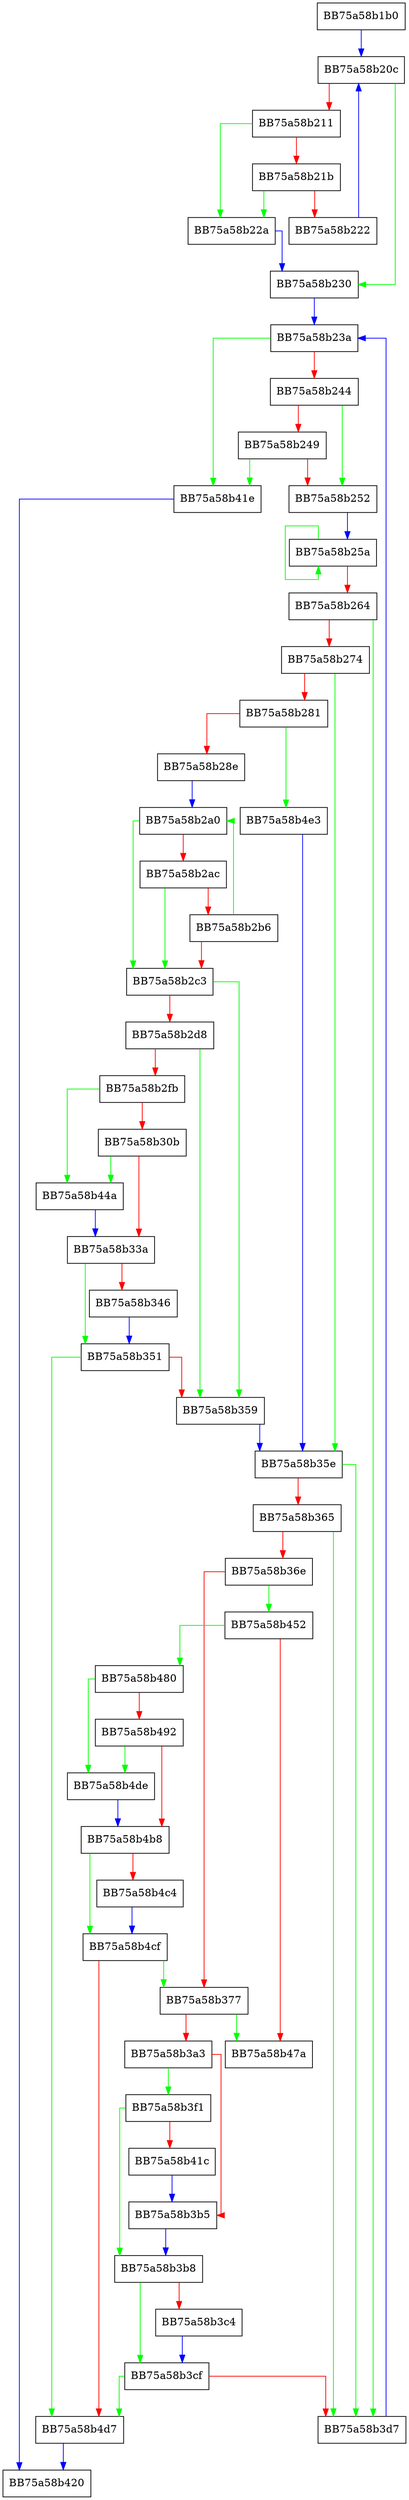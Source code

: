 digraph MpSuppFindExecutable {
  node [shape="box"];
  graph [splines=ortho];
  BB75a58b1b0 -> BB75a58b20c [color="blue"];
  BB75a58b20c -> BB75a58b230 [color="green"];
  BB75a58b20c -> BB75a58b211 [color="red"];
  BB75a58b211 -> BB75a58b22a [color="green"];
  BB75a58b211 -> BB75a58b21b [color="red"];
  BB75a58b21b -> BB75a58b22a [color="green"];
  BB75a58b21b -> BB75a58b222 [color="red"];
  BB75a58b222 -> BB75a58b20c [color="blue"];
  BB75a58b22a -> BB75a58b230 [color="blue"];
  BB75a58b230 -> BB75a58b23a [color="blue"];
  BB75a58b23a -> BB75a58b41e [color="green"];
  BB75a58b23a -> BB75a58b244 [color="red"];
  BB75a58b244 -> BB75a58b252 [color="green"];
  BB75a58b244 -> BB75a58b249 [color="red"];
  BB75a58b249 -> BB75a58b41e [color="green"];
  BB75a58b249 -> BB75a58b252 [color="red"];
  BB75a58b252 -> BB75a58b25a [color="blue"];
  BB75a58b25a -> BB75a58b25a [color="green"];
  BB75a58b25a -> BB75a58b264 [color="red"];
  BB75a58b264 -> BB75a58b3d7 [color="green"];
  BB75a58b264 -> BB75a58b274 [color="red"];
  BB75a58b274 -> BB75a58b35e [color="green"];
  BB75a58b274 -> BB75a58b281 [color="red"];
  BB75a58b281 -> BB75a58b4e3 [color="green"];
  BB75a58b281 -> BB75a58b28e [color="red"];
  BB75a58b28e -> BB75a58b2a0 [color="blue"];
  BB75a58b2a0 -> BB75a58b2c3 [color="green"];
  BB75a58b2a0 -> BB75a58b2ac [color="red"];
  BB75a58b2ac -> BB75a58b2c3 [color="green"];
  BB75a58b2ac -> BB75a58b2b6 [color="red"];
  BB75a58b2b6 -> BB75a58b2a0 [color="green"];
  BB75a58b2b6 -> BB75a58b2c3 [color="red"];
  BB75a58b2c3 -> BB75a58b359 [color="green"];
  BB75a58b2c3 -> BB75a58b2d8 [color="red"];
  BB75a58b2d8 -> BB75a58b359 [color="green"];
  BB75a58b2d8 -> BB75a58b2fb [color="red"];
  BB75a58b2fb -> BB75a58b44a [color="green"];
  BB75a58b2fb -> BB75a58b30b [color="red"];
  BB75a58b30b -> BB75a58b44a [color="green"];
  BB75a58b30b -> BB75a58b33a [color="red"];
  BB75a58b33a -> BB75a58b351 [color="green"];
  BB75a58b33a -> BB75a58b346 [color="red"];
  BB75a58b346 -> BB75a58b351 [color="blue"];
  BB75a58b351 -> BB75a58b4d7 [color="green"];
  BB75a58b351 -> BB75a58b359 [color="red"];
  BB75a58b359 -> BB75a58b35e [color="blue"];
  BB75a58b35e -> BB75a58b3d7 [color="green"];
  BB75a58b35e -> BB75a58b365 [color="red"];
  BB75a58b365 -> BB75a58b3d7 [color="green"];
  BB75a58b365 -> BB75a58b36e [color="red"];
  BB75a58b36e -> BB75a58b452 [color="green"];
  BB75a58b36e -> BB75a58b377 [color="red"];
  BB75a58b377 -> BB75a58b47a [color="green"];
  BB75a58b377 -> BB75a58b3a3 [color="red"];
  BB75a58b3a3 -> BB75a58b3f1 [color="green"];
  BB75a58b3a3 -> BB75a58b3b5 [color="red"];
  BB75a58b3b5 -> BB75a58b3b8 [color="blue"];
  BB75a58b3b8 -> BB75a58b3cf [color="green"];
  BB75a58b3b8 -> BB75a58b3c4 [color="red"];
  BB75a58b3c4 -> BB75a58b3cf [color="blue"];
  BB75a58b3cf -> BB75a58b4d7 [color="green"];
  BB75a58b3cf -> BB75a58b3d7 [color="red"];
  BB75a58b3d7 -> BB75a58b23a [color="blue"];
  BB75a58b3f1 -> BB75a58b3b8 [color="green"];
  BB75a58b3f1 -> BB75a58b41c [color="red"];
  BB75a58b41c -> BB75a58b3b5 [color="blue"];
  BB75a58b41e -> BB75a58b420 [color="blue"];
  BB75a58b44a -> BB75a58b33a [color="blue"];
  BB75a58b452 -> BB75a58b480 [color="green"];
  BB75a58b452 -> BB75a58b47a [color="red"];
  BB75a58b480 -> BB75a58b4de [color="green"];
  BB75a58b480 -> BB75a58b492 [color="red"];
  BB75a58b492 -> BB75a58b4de [color="green"];
  BB75a58b492 -> BB75a58b4b8 [color="red"];
  BB75a58b4b8 -> BB75a58b4cf [color="green"];
  BB75a58b4b8 -> BB75a58b4c4 [color="red"];
  BB75a58b4c4 -> BB75a58b4cf [color="blue"];
  BB75a58b4cf -> BB75a58b377 [color="green"];
  BB75a58b4cf -> BB75a58b4d7 [color="red"];
  BB75a58b4d7 -> BB75a58b420 [color="blue"];
  BB75a58b4de -> BB75a58b4b8 [color="blue"];
  BB75a58b4e3 -> BB75a58b35e [color="blue"];
}